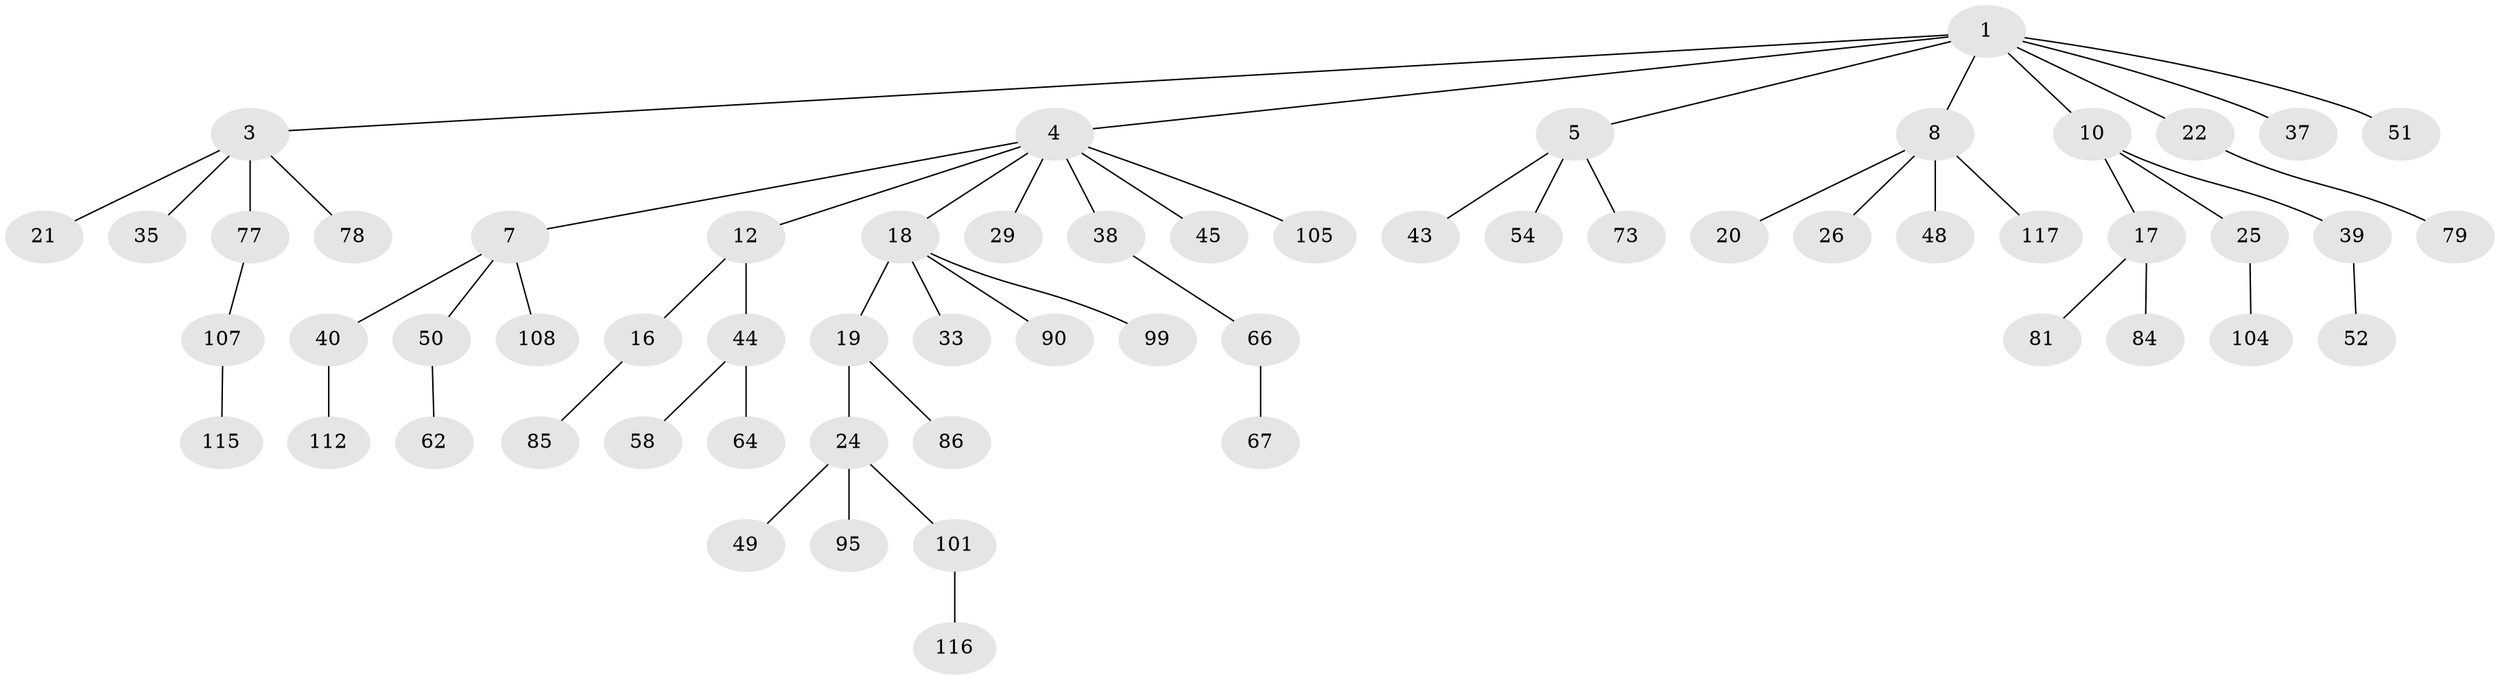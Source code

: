 // original degree distribution, {3: 0.13445378151260504, 7: 0.01680672268907563, 5: 0.01680672268907563, 2: 0.226890756302521, 6: 0.03361344537815126, 1: 0.5210084033613446, 4: 0.05042016806722689}
// Generated by graph-tools (version 1.1) at 2025/15/03/09/25 04:15:31]
// undirected, 59 vertices, 58 edges
graph export_dot {
graph [start="1"]
  node [color=gray90,style=filled];
  1 [super="+2"];
  3 [super="+36+88+28"];
  4 [super="+6"];
  5 [super="+23"];
  7 [super="+93+55+9+68"];
  8 [super="+15+98+100+27+11"];
  10 [super="+41+31+60+13"];
  12 [super="+47"];
  16 [super="+56"];
  17;
  18;
  19;
  20;
  21;
  22;
  24 [super="+63+32+65"];
  25;
  26 [super="+71+80"];
  29;
  33 [super="+92+53"];
  35;
  37 [super="+57+111"];
  38;
  39 [super="+102"];
  40 [super="+103"];
  43 [super="+74"];
  44 [super="+46"];
  45;
  48;
  49;
  50 [super="+75"];
  51 [super="+61"];
  52;
  54;
  58 [super="+97"];
  62 [super="+82+87"];
  64;
  66;
  67 [super="+113"];
  73 [super="+91+110"];
  77 [super="+114"];
  78;
  79;
  81;
  84;
  85 [super="+109"];
  86;
  90;
  95;
  99;
  101;
  104;
  105;
  107;
  108;
  112;
  115;
  116;
  117;
  1 -- 22;
  1 -- 37;
  1 -- 3;
  1 -- 4;
  1 -- 5;
  1 -- 51;
  1 -- 8;
  1 -- 10;
  3 -- 21;
  3 -- 78;
  3 -- 35;
  3 -- 77;
  4 -- 38;
  4 -- 7;
  4 -- 105;
  4 -- 12;
  4 -- 45;
  4 -- 18;
  4 -- 29;
  5 -- 73;
  5 -- 43;
  5 -- 54;
  7 -- 40;
  7 -- 108;
  7 -- 50;
  8 -- 26;
  8 -- 20;
  8 -- 48;
  8 -- 117;
  10 -- 17;
  10 -- 39;
  10 -- 25;
  12 -- 16;
  12 -- 44;
  16 -- 85;
  17 -- 81;
  17 -- 84;
  18 -- 19;
  18 -- 33;
  18 -- 90;
  18 -- 99;
  19 -- 24;
  19 -- 86;
  22 -- 79;
  24 -- 101;
  24 -- 49;
  24 -- 95;
  25 -- 104;
  38 -- 66;
  39 -- 52;
  40 -- 112;
  44 -- 64;
  44 -- 58;
  50 -- 62;
  66 -- 67;
  77 -- 107;
  101 -- 116;
  107 -- 115;
}
